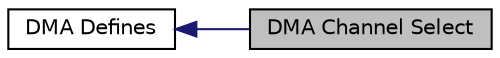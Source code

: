 digraph "DMA Channel Select"
{
  edge [fontname="Helvetica",fontsize="10",labelfontname="Helvetica",labelfontsize="10"];
  node [fontname="Helvetica",fontsize="10",shape=record];
  rankdir=LR;
  Node0 [label="DMA Channel Select",height=0.2,width=0.4,color="black", fillcolor="grey75", style="filled" fontcolor="black"];
  Node1 [label="DMA Defines",height=0.2,width=0.4,color="black", fillcolor="white", style="filled",URL="$group__dma__defines.html",tooltip="Defined Constants and Types for the STM32F4xx DMA Controller."];
  Node1->Node0 [shape=plaintext, color="midnightblue", dir="back", style="solid"];
}
